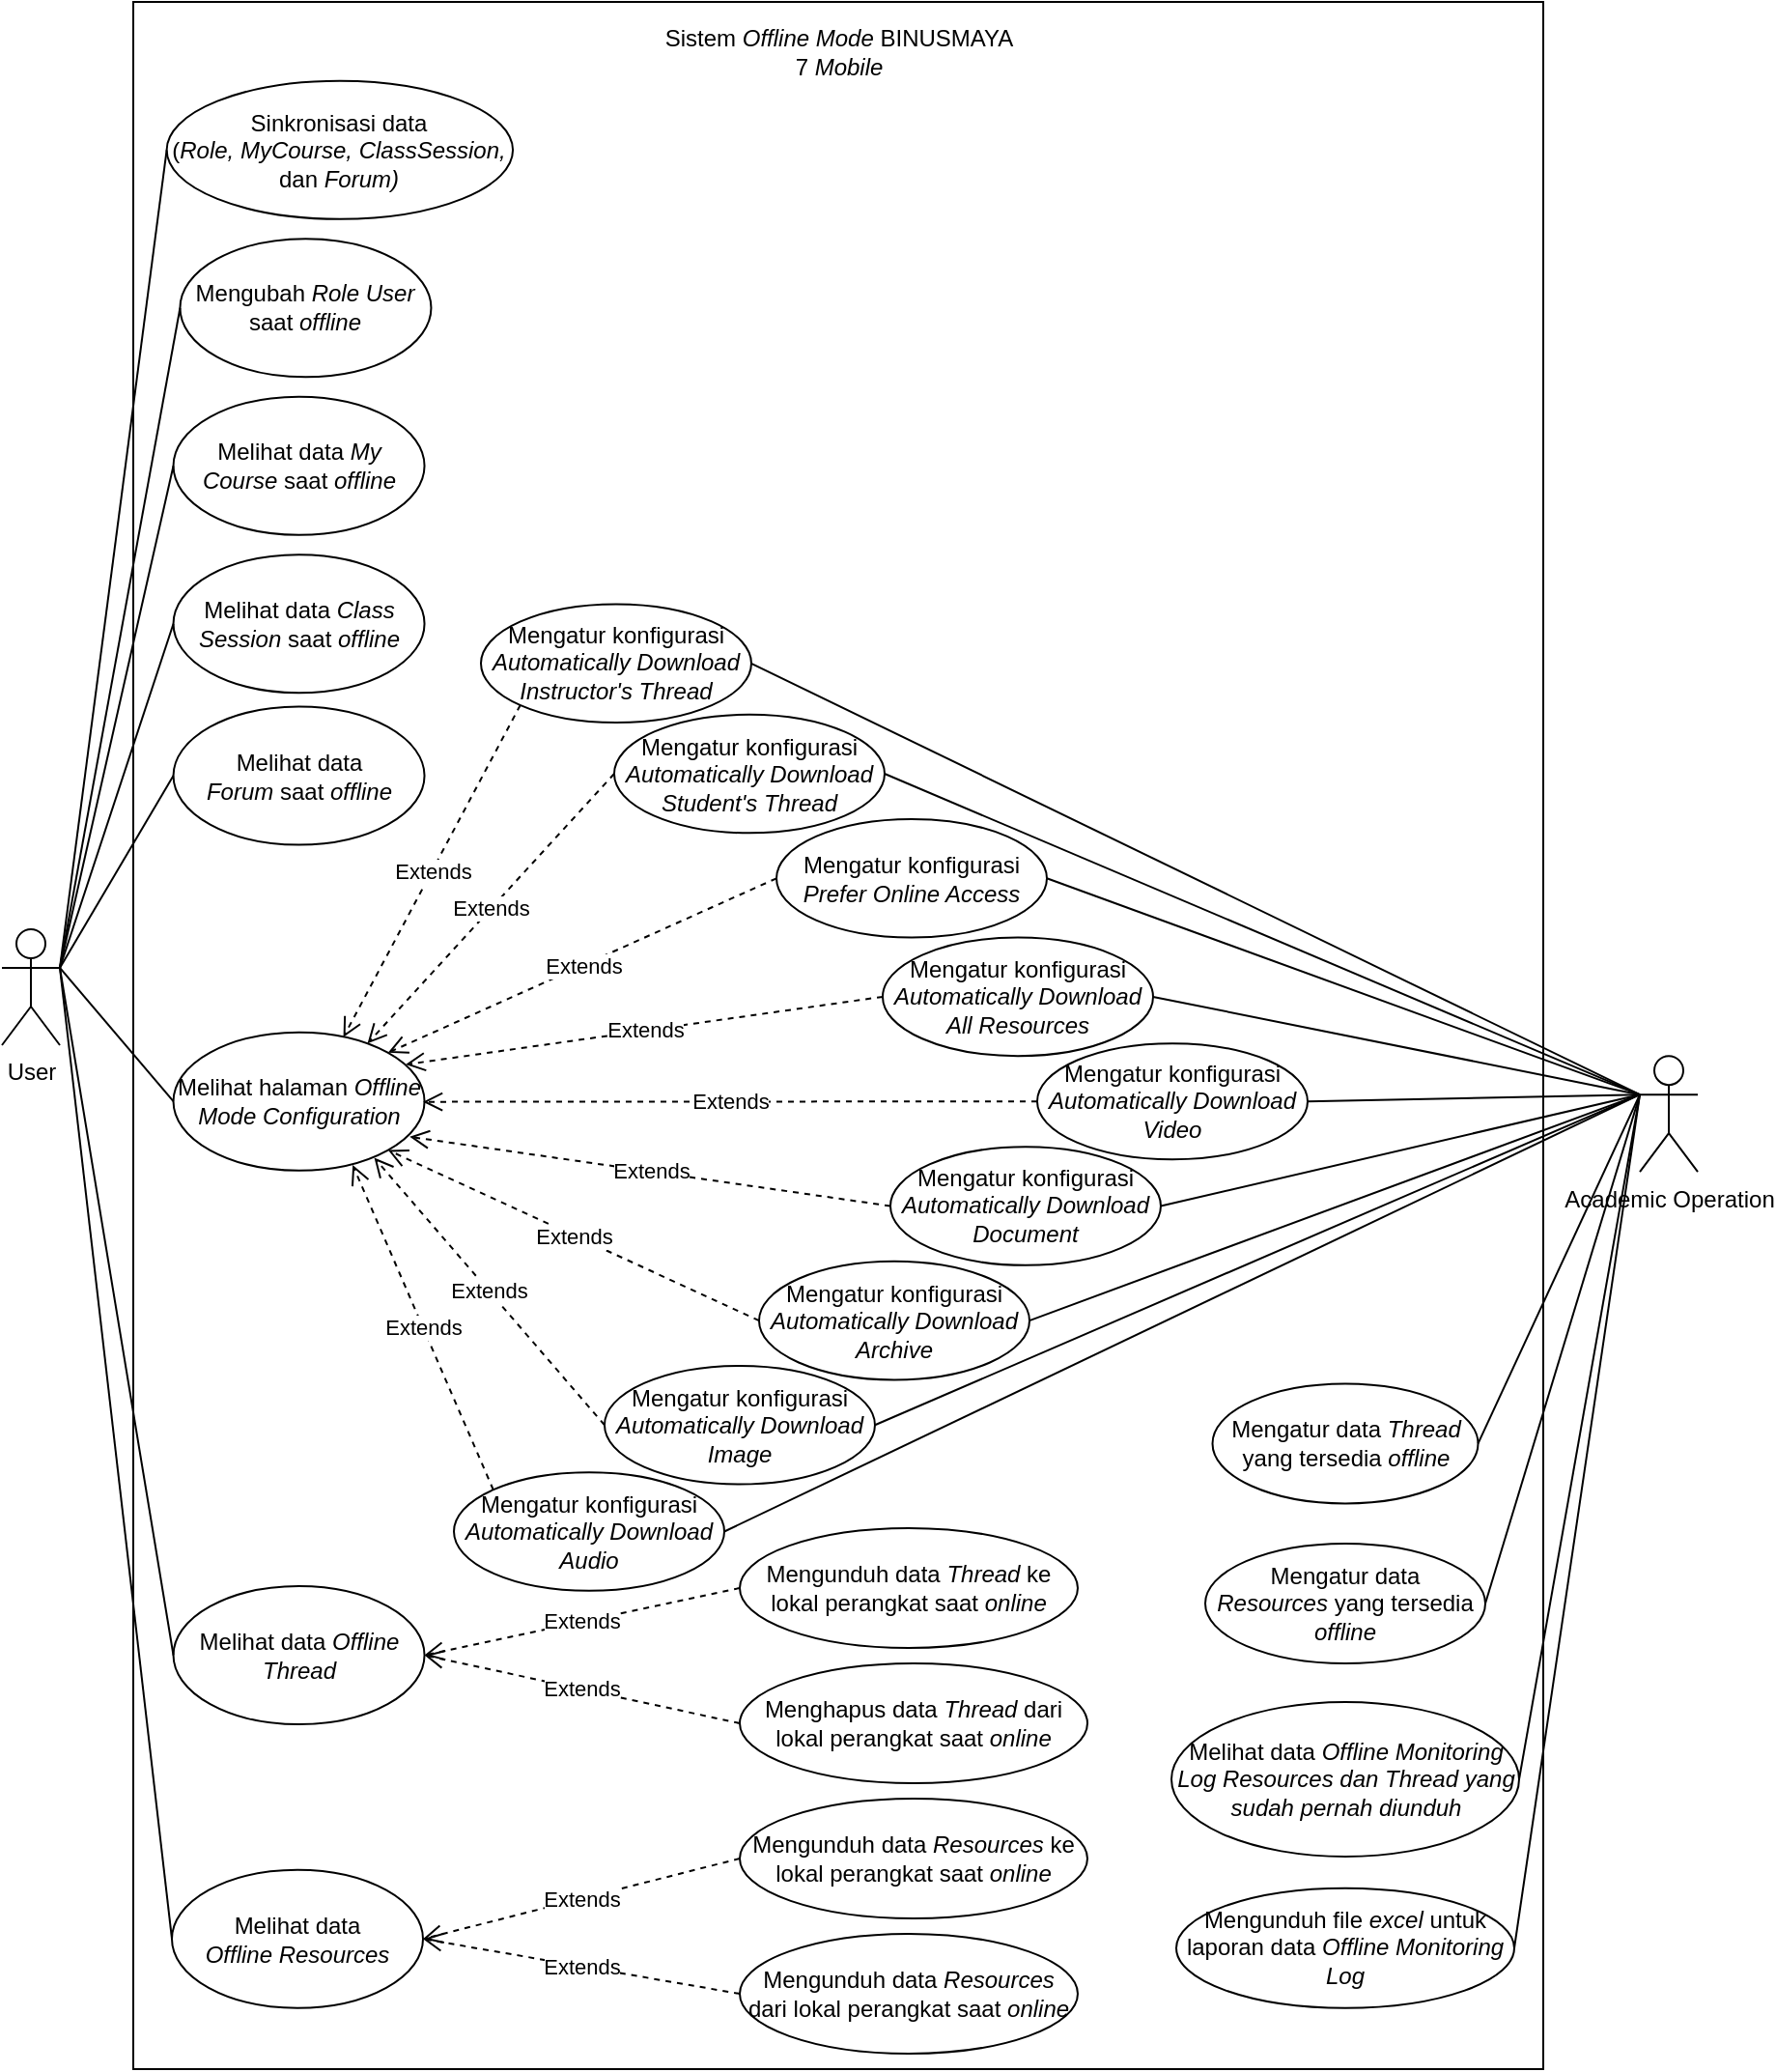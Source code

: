 <mxfile version="20.7.4" type="github">
  <diagram id="KW3WOMyOpie78aPgWBkR" name="Page-1">
    <mxGraphModel dx="1400" dy="1875" grid="1" gridSize="10" guides="1" tooltips="1" connect="1" arrows="1" fold="1" page="1" pageScale="1" pageWidth="850" pageHeight="1100" math="0" shadow="0">
      <root>
        <mxCell id="0" />
        <mxCell id="1" parent="0" />
        <mxCell id="C2JzApIpA7sHAra7oiWG-1" value="User" style="shape=umlActor;verticalLabelPosition=bottom;verticalAlign=top;html=1;outlineConnect=0;" parent="1" vertex="1">
          <mxGeometry x="80" y="440" width="30" height="60" as="geometry" />
        </mxCell>
        <mxCell id="C2JzApIpA7sHAra7oiWG-6" value="" style="group" parent="1" vertex="1" connectable="0">
          <mxGeometry x="148" y="-40" width="840" height="1070" as="geometry" />
        </mxCell>
        <mxCell id="C2JzApIpA7sHAra7oiWG-2" value="" style="rounded=0;whiteSpace=wrap;html=1;flipH=1;" parent="C2JzApIpA7sHAra7oiWG-6" vertex="1">
          <mxGeometry width="730" height="1070" as="geometry" />
        </mxCell>
        <mxCell id="TFS_bIiit2Vcpf-9XEwG-1" value="Sinkronisasi data &lt;br&gt;(&lt;i&gt;Role, MyCourse, ClassSession, &lt;/i&gt;dan&lt;i&gt;&amp;nbsp;Forum)&lt;/i&gt;" style="ellipse;whiteSpace=wrap;html=1;" parent="C2JzApIpA7sHAra7oiWG-6" vertex="1">
          <mxGeometry x="17.31" y="40.87" width="179.23" height="71.522" as="geometry" />
        </mxCell>
        <mxCell id="TFS_bIiit2Vcpf-9XEwG-2" value="Melihat halaman &lt;i&gt;Offline Mode Configuration&lt;/i&gt;" style="ellipse;whiteSpace=wrap;html=1;" parent="C2JzApIpA7sHAra7oiWG-6" vertex="1">
          <mxGeometry x="20.771" y="533.348" width="130" height="71.522" as="geometry" />
        </mxCell>
        <mxCell id="TFS_bIiit2Vcpf-9XEwG-3" value="Mengubah &lt;i&gt;Role&lt;/i&gt;&amp;nbsp;&lt;i&gt;User &lt;/i&gt;saat &lt;i&gt;offline&lt;/i&gt;" style="ellipse;whiteSpace=wrap;html=1;" parent="C2JzApIpA7sHAra7oiWG-6" vertex="1">
          <mxGeometry x="24.228" y="122.609" width="130" height="71.522" as="geometry" />
        </mxCell>
        <mxCell id="TFS_bIiit2Vcpf-9XEwG-4" value="Melihat data &lt;i&gt;My Course&amp;nbsp;&lt;/i&gt;saat &lt;i&gt;offline&lt;/i&gt;" style="ellipse;whiteSpace=wrap;html=1;" parent="C2JzApIpA7sHAra7oiWG-6" vertex="1">
          <mxGeometry x="20.768" y="204.348" width="130" height="71.522" as="geometry" />
        </mxCell>
        <mxCell id="TFS_bIiit2Vcpf-9XEwG-5" value="Melihat data &lt;i&gt;Class Session&amp;nbsp;&lt;/i&gt;saat &lt;i&gt;offline&lt;/i&gt;" style="ellipse;whiteSpace=wrap;html=1;" parent="C2JzApIpA7sHAra7oiWG-6" vertex="1">
          <mxGeometry x="20.769" y="286.087" width="130" height="71.522" as="geometry" />
        </mxCell>
        <mxCell id="TFS_bIiit2Vcpf-9XEwG-6" value="Melihat data &lt;i&gt;Forum&amp;nbsp;&lt;/i&gt;saat &lt;i&gt;offline&lt;/i&gt;" style="ellipse;whiteSpace=wrap;html=1;" parent="C2JzApIpA7sHAra7oiWG-6" vertex="1">
          <mxGeometry x="20.769" y="364.761" width="130" height="71.522" as="geometry" />
        </mxCell>
        <mxCell id="0ePl3oX_ibO8iCisn9cH-1" value="Melihat data &lt;i&gt;Offline Thread&lt;/i&gt;" style="ellipse;whiteSpace=wrap;html=1;" vertex="1" parent="C2JzApIpA7sHAra7oiWG-6">
          <mxGeometry x="20.769" y="820.003" width="130" height="71.522" as="geometry" />
        </mxCell>
        <mxCell id="0ePl3oX_ibO8iCisn9cH-2" value="Melihat data &lt;i&gt;Offline&amp;nbsp;Resources&lt;/i&gt;" style="ellipse;whiteSpace=wrap;html=1;" vertex="1" parent="C2JzApIpA7sHAra7oiWG-6">
          <mxGeometry x="19.998" y="966.851" width="130" height="71.522" as="geometry" />
        </mxCell>
        <mxCell id="0ePl3oX_ibO8iCisn9cH-3" value="Mengatur konfigurasi &lt;i&gt;Automatically Download Instructor&#39;s Thread&lt;/i&gt;" style="ellipse;whiteSpace=wrap;html=1;" vertex="1" parent="C2JzApIpA7sHAra7oiWG-6">
          <mxGeometry x="179.995" y="311.739" width="140" height="61.304" as="geometry" />
        </mxCell>
        <mxCell id="0ePl3oX_ibO8iCisn9cH-4" value="Mengatur konfigurasi &lt;i&gt;Automatically Download Student&#39;s Thread&lt;/i&gt;" style="ellipse;whiteSpace=wrap;html=1;" vertex="1" parent="C2JzApIpA7sHAra7oiWG-6">
          <mxGeometry x="248.995" y="368.87" width="140" height="61.304" as="geometry" />
        </mxCell>
        <mxCell id="0ePl3oX_ibO8iCisn9cH-5" value="Mengatur konfigurasi &lt;i&gt;Automatically Download All Resources&lt;/i&gt;" style="ellipse;whiteSpace=wrap;html=1;" vertex="1" parent="C2JzApIpA7sHAra7oiWG-6">
          <mxGeometry x="387.995" y="484.304" width="140" height="61.304" as="geometry" />
        </mxCell>
        <mxCell id="0ePl3oX_ibO8iCisn9cH-12" value="Mengatur konfigurasi &lt;i&gt;Prefer Online Access&lt;/i&gt;" style="ellipse;whiteSpace=wrap;html=1;" vertex="1" parent="C2JzApIpA7sHAra7oiWG-6">
          <mxGeometry x="333.005" y="423.0" width="140" height="61.304" as="geometry" />
        </mxCell>
        <mxCell id="0ePl3oX_ibO8iCisn9cH-7" value="Mengatur konfigurasi &lt;i&gt;Automatically Download Archive&lt;/i&gt;" style="ellipse;whiteSpace=wrap;html=1;" vertex="1" parent="C2JzApIpA7sHAra7oiWG-6">
          <mxGeometry x="324.002" y="651.913" width="140" height="61.304" as="geometry" />
        </mxCell>
        <mxCell id="0ePl3oX_ibO8iCisn9cH-8" value="Mengatur konfigurasi &lt;i&gt;Automatically Download Document&lt;/i&gt;" style="ellipse;whiteSpace=wrap;html=1;" vertex="1" parent="C2JzApIpA7sHAra7oiWG-6">
          <mxGeometry x="391.992" y="592.609" width="140" height="61.304" as="geometry" />
        </mxCell>
        <mxCell id="0ePl3oX_ibO8iCisn9cH-9" value="Mengatur konfigurasi &lt;i&gt;Automatically Download Image&lt;/i&gt;" style="ellipse;whiteSpace=wrap;html=1;" vertex="1" parent="C2JzApIpA7sHAra7oiWG-6">
          <mxGeometry x="243.992" y="705.978" width="140" height="61.304" as="geometry" />
        </mxCell>
        <mxCell id="0ePl3oX_ibO8iCisn9cH-10" value="Mengatur konfigurasi &lt;i&gt;Automatically Download Audio&lt;/i&gt;" style="ellipse;whiteSpace=wrap;html=1;" vertex="1" parent="C2JzApIpA7sHAra7oiWG-6">
          <mxGeometry x="166.005" y="761.087" width="140" height="61.304" as="geometry" />
        </mxCell>
        <mxCell id="0ePl3oX_ibO8iCisn9cH-23" value="Extends" style="endArrow=open;endSize=8;endFill=0;html=1;rounded=0;dashed=1;exitX=0;exitY=1;exitDx=0;exitDy=0;strokeWidth=1;entryX=0.677;entryY=0.036;entryDx=0;entryDy=0;entryPerimeter=0;" edge="1" parent="C2JzApIpA7sHAra7oiWG-6" source="0ePl3oX_ibO8iCisn9cH-3" target="TFS_bIiit2Vcpf-9XEwG-2">
          <mxGeometry width="160" relative="1" as="geometry">
            <mxPoint x="190" y="715.217" as="sourcePoint" />
            <mxPoint x="350" y="715.217" as="targetPoint" />
          </mxGeometry>
        </mxCell>
        <mxCell id="0ePl3oX_ibO8iCisn9cH-34" value="Extends" style="endArrow=open;endSize=8;endFill=0;html=1;rounded=0;dashed=1;exitX=0;exitY=0.5;exitDx=0;exitDy=0;entryX=0.773;entryY=0.081;entryDx=0;entryDy=0;strokeWidth=1;entryPerimeter=0;" edge="1" parent="C2JzApIpA7sHAra7oiWG-6" source="0ePl3oX_ibO8iCisn9cH-4" target="TFS_bIiit2Vcpf-9XEwG-2">
          <mxGeometry width="160" relative="1" as="geometry">
            <mxPoint x="259.995" y="255.435" as="sourcePoint" />
            <mxPoint x="164.231" y="521.087" as="targetPoint" />
          </mxGeometry>
        </mxCell>
        <mxCell id="0ePl3oX_ibO8iCisn9cH-35" value="Extends" style="endArrow=open;endSize=8;endFill=0;html=1;rounded=0;dashed=1;exitX=0;exitY=0.5;exitDx=0;exitDy=0;entryX=1;entryY=0;entryDx=0;entryDy=0;strokeWidth=1;" edge="1" parent="C2JzApIpA7sHAra7oiWG-6" source="0ePl3oX_ibO8iCisn9cH-12" target="TFS_bIiit2Vcpf-9XEwG-2">
          <mxGeometry width="160" relative="1" as="geometry">
            <mxPoint x="259.995" y="332.065" as="sourcePoint" />
            <mxPoint x="164.231" y="521.087" as="targetPoint" />
          </mxGeometry>
        </mxCell>
        <mxCell id="0ePl3oX_ibO8iCisn9cH-36" value="Extends" style="endArrow=open;endSize=8;endFill=0;html=1;rounded=0;dashed=1;exitX=0;exitY=0.5;exitDx=0;exitDy=0;entryX=0.925;entryY=0.233;entryDx=0;entryDy=0;strokeWidth=1;entryPerimeter=0;" edge="1" parent="C2JzApIpA7sHAra7oiWG-6" source="0ePl3oX_ibO8iCisn9cH-5" target="TFS_bIiit2Vcpf-9XEwG-2">
          <mxGeometry width="160" relative="1" as="geometry">
            <mxPoint x="299.995" y="408.696" as="sourcePoint" />
            <mxPoint x="164.231" y="521.087" as="targetPoint" />
          </mxGeometry>
        </mxCell>
        <mxCell id="0ePl3oX_ibO8iCisn9cH-38" value="Extends" style="endArrow=open;endSize=8;endFill=0;html=1;rounded=0;dashed=1;exitX=0;exitY=0.5;exitDx=0;exitDy=0;entryX=0.941;entryY=0.756;entryDx=0;entryDy=0;strokeWidth=1;entryPerimeter=0;" edge="1" parent="C2JzApIpA7sHAra7oiWG-6" source="0ePl3oX_ibO8iCisn9cH-8" target="TFS_bIiit2Vcpf-9XEwG-2">
          <mxGeometry width="160" relative="1" as="geometry">
            <mxPoint x="299.992" y="551.739" as="sourcePoint" />
            <mxPoint x="164.231" y="521.087" as="targetPoint" />
          </mxGeometry>
        </mxCell>
        <mxCell id="0ePl3oX_ibO8iCisn9cH-39" value="Extends" style="endArrow=open;endSize=8;endFill=0;html=1;rounded=0;dashed=1;exitX=0;exitY=0.5;exitDx=0;exitDy=0;entryX=1;entryY=1;entryDx=0;entryDy=0;strokeWidth=1;" edge="1" parent="C2JzApIpA7sHAra7oiWG-6" source="0ePl3oX_ibO8iCisn9cH-7" target="TFS_bIiit2Vcpf-9XEwG-2">
          <mxGeometry width="160" relative="1" as="geometry">
            <mxPoint x="300.002" y="623.261" as="sourcePoint" />
            <mxPoint x="164.231" y="521.087" as="targetPoint" />
          </mxGeometry>
        </mxCell>
        <mxCell id="0ePl3oX_ibO8iCisn9cH-40" value="Extends" style="endArrow=open;endSize=8;endFill=0;html=1;rounded=0;dashed=1;exitX=0;exitY=0.5;exitDx=0;exitDy=0;entryX=0.8;entryY=0.908;entryDx=0;entryDy=0;strokeWidth=1;entryPerimeter=0;" edge="1" parent="C2JzApIpA7sHAra7oiWG-6" source="0ePl3oX_ibO8iCisn9cH-9" target="TFS_bIiit2Vcpf-9XEwG-2">
          <mxGeometry width="160" relative="1" as="geometry">
            <mxPoint x="300.002" y="694.783" as="sourcePoint" />
            <mxPoint x="145.193" y="546.374" as="targetPoint" />
          </mxGeometry>
        </mxCell>
        <mxCell id="0ePl3oX_ibO8iCisn9cH-41" value="Extends" style="endArrow=open;endSize=8;endFill=0;html=1;rounded=0;dashed=1;exitX=0;exitY=0;exitDx=0;exitDy=0;entryX=0.714;entryY=0.96;entryDx=0;entryDy=0;strokeWidth=1;entryPerimeter=0;" edge="1" parent="C2JzApIpA7sHAra7oiWG-6" source="0ePl3oX_ibO8iCisn9cH-10" target="TFS_bIiit2Vcpf-9XEwG-2">
          <mxGeometry width="160" relative="1" as="geometry">
            <mxPoint x="274.772" y="762.667" as="sourcePoint" />
            <mxPoint x="113.001" y="546.63" as="targetPoint" />
          </mxGeometry>
        </mxCell>
        <mxCell id="0ePl3oX_ibO8iCisn9cH-6" value="Mengatur konfigurasi &lt;i&gt;Automatically Download Video&lt;/i&gt;" style="ellipse;whiteSpace=wrap;html=1;" vertex="1" parent="C2JzApIpA7sHAra7oiWG-6">
          <mxGeometry x="468.002" y="539.11" width="140" height="60" as="geometry" />
        </mxCell>
        <mxCell id="0ePl3oX_ibO8iCisn9cH-37" value="Extends" style="endArrow=open;endSize=8;endFill=0;html=1;rounded=0;dashed=1;exitX=0;exitY=0.5;exitDx=0;exitDy=0;entryX=0.994;entryY=0.503;entryDx=0;entryDy=0;strokeWidth=1;entryPerimeter=0;" edge="1" parent="C2JzApIpA7sHAra7oiWG-6" source="0ePl3oX_ibO8iCisn9cH-6" target="TFS_bIiit2Vcpf-9XEwG-2">
          <mxGeometry width="160" relative="1" as="geometry">
            <mxPoint x="299.995" y="490" as="sourcePoint" />
            <mxPoint x="164.231" y="530" as="targetPoint" />
          </mxGeometry>
        </mxCell>
        <mxCell id="0ePl3oX_ibO8iCisn9cH-47" value="Mengunduh data &lt;i&gt;Thread &lt;/i&gt;ke lokal perangkat saat &lt;i&gt;online&lt;/i&gt;" style="ellipse;whiteSpace=wrap;html=1;" vertex="1" parent="C2JzApIpA7sHAra7oiWG-6">
          <mxGeometry x="313.995" y="789.997" width="175" height="62" as="geometry" />
        </mxCell>
        <mxCell id="0ePl3oX_ibO8iCisn9cH-48" value="Mengunduh data &lt;i&gt;Resources &lt;/i&gt;ke lokal perangkat saat &lt;i&gt;online&lt;/i&gt;" style="ellipse;whiteSpace=wrap;html=1;" vertex="1" parent="C2JzApIpA7sHAra7oiWG-6">
          <mxGeometry x="313.995" y="929.997" width="180" height="62" as="geometry" />
        </mxCell>
        <mxCell id="0ePl3oX_ibO8iCisn9cH-50" value="Menghapus data &lt;i&gt;Thread &lt;/i&gt;dari lokal perangkat saat &lt;i&gt;online&lt;/i&gt;" style="ellipse;whiteSpace=wrap;html=1;" vertex="1" parent="C2JzApIpA7sHAra7oiWG-6">
          <mxGeometry x="314" y="860" width="180" height="62" as="geometry" />
        </mxCell>
        <mxCell id="0ePl3oX_ibO8iCisn9cH-51" value="Extends" style="endArrow=open;endSize=8;endFill=0;html=1;rounded=0;dashed=1;exitX=0;exitY=0.5;exitDx=0;exitDy=0;entryX=1;entryY=0.5;entryDx=0;entryDy=0;strokeWidth=1;" edge="1" parent="C2JzApIpA7sHAra7oiWG-6" source="0ePl3oX_ibO8iCisn9cH-47" target="0ePl3oX_ibO8iCisn9cH-1">
          <mxGeometry width="160" relative="1" as="geometry">
            <mxPoint x="250.005" y="766.087" as="sourcePoint" />
            <mxPoint x="123.591" y="612.009" as="targetPoint" />
          </mxGeometry>
        </mxCell>
        <mxCell id="0ePl3oX_ibO8iCisn9cH-52" value="Extends" style="endArrow=open;endSize=8;endFill=0;html=1;rounded=0;dashed=1;exitX=0;exitY=0.5;exitDx=0;exitDy=0;entryX=1;entryY=0.5;entryDx=0;entryDy=0;strokeWidth=1;" edge="1" parent="C2JzApIpA7sHAra7oiWG-6" source="0ePl3oX_ibO8iCisn9cH-50" target="0ePl3oX_ibO8iCisn9cH-1">
          <mxGeometry width="160" relative="1" as="geometry">
            <mxPoint x="361.995" y="830.997" as="sourcePoint" />
            <mxPoint x="160.769" y="865.764" as="targetPoint" />
          </mxGeometry>
        </mxCell>
        <mxCell id="0ePl3oX_ibO8iCisn9cH-53" value="Mengunduh data &lt;i&gt;Resources &lt;/i&gt;dari lokal perangkat saat &lt;i&gt;online&lt;/i&gt;" style="ellipse;whiteSpace=wrap;html=1;" vertex="1" parent="C2JzApIpA7sHAra7oiWG-6">
          <mxGeometry x="313.995" y="999.997" width="175" height="62" as="geometry" />
        </mxCell>
        <mxCell id="0ePl3oX_ibO8iCisn9cH-54" value="Extends" style="endArrow=open;endSize=8;endFill=0;html=1;rounded=0;dashed=1;exitX=0;exitY=0.5;exitDx=0;exitDy=0;entryX=1;entryY=0.5;entryDx=0;entryDy=0;strokeWidth=1;" edge="1" parent="C2JzApIpA7sHAra7oiWG-6" source="0ePl3oX_ibO8iCisn9cH-48" target="0ePl3oX_ibO8iCisn9cH-2">
          <mxGeometry width="160" relative="1" as="geometry">
            <mxPoint x="361.995" y="830.997" as="sourcePoint" />
            <mxPoint x="160.769" y="865.764" as="targetPoint" />
          </mxGeometry>
        </mxCell>
        <mxCell id="0ePl3oX_ibO8iCisn9cH-55" value="Extends" style="endArrow=open;endSize=8;endFill=0;html=1;rounded=0;dashed=1;exitX=0;exitY=0.5;exitDx=0;exitDy=0;entryX=1;entryY=0.5;entryDx=0;entryDy=0;strokeWidth=1;" edge="1" parent="C2JzApIpA7sHAra7oiWG-6" source="0ePl3oX_ibO8iCisn9cH-53" target="0ePl3oX_ibO8iCisn9cH-2">
          <mxGeometry width="160" relative="1" as="geometry">
            <mxPoint x="361.995" y="970.997" as="sourcePoint" />
            <mxPoint x="159.998" y="1012.612" as="targetPoint" />
          </mxGeometry>
        </mxCell>
        <mxCell id="0ePl3oX_ibO8iCisn9cH-103" value="Mengatur data &lt;i&gt;Thread &lt;/i&gt;yang tersedia &lt;i&gt;offline&lt;/i&gt;" style="ellipse;whiteSpace=wrap;html=1;" vertex="1" parent="C2JzApIpA7sHAra7oiWG-6">
          <mxGeometry x="558.75" y="715.22" width="137.5" height="62" as="geometry" />
        </mxCell>
        <mxCell id="0ePl3oX_ibO8iCisn9cH-104" value="Mengatur data &lt;i&gt;Resources&amp;nbsp;&lt;/i&gt;yang tersedia &lt;i&gt;offline&lt;/i&gt;" style="ellipse;whiteSpace=wrap;html=1;" vertex="1" parent="C2JzApIpA7sHAra7oiWG-6">
          <mxGeometry x="555" y="798" width="145" height="62" as="geometry" />
        </mxCell>
        <mxCell id="0ePl3oX_ibO8iCisn9cH-105" value="Melihat data &lt;i&gt;Offline Monitoring Log Resources dan Thread yang sudah pernah diunduh&lt;/i&gt;" style="ellipse;whiteSpace=wrap;html=1;" vertex="1" parent="C2JzApIpA7sHAra7oiWG-6">
          <mxGeometry x="537.5" y="880" width="180" height="80" as="geometry" />
        </mxCell>
        <mxCell id="0ePl3oX_ibO8iCisn9cH-106" value="Mengunduh file &lt;i&gt;excel&lt;/i&gt;&amp;nbsp;untuk laporan data &lt;i&gt;Offline Monitoring Log&lt;/i&gt;" style="ellipse;whiteSpace=wrap;html=1;" vertex="1" parent="C2JzApIpA7sHAra7oiWG-6">
          <mxGeometry x="539.995" y="976.377" width="175" height="62" as="geometry" />
        </mxCell>
        <mxCell id="C2JzApIpA7sHAra7oiWG-8" value="Academic Operation" style="shape=umlActor;verticalLabelPosition=bottom;verticalAlign=top;html=1;outlineConnect=0;" parent="C2JzApIpA7sHAra7oiWG-6" vertex="1">
          <mxGeometry x="780" y="545.61" width="30" height="60" as="geometry" />
        </mxCell>
        <mxCell id="0ePl3oX_ibO8iCisn9cH-57" style="edgeStyle=none;rounded=0;orthogonalLoop=1;jettySize=auto;html=1;exitX=0;exitY=0.333;exitDx=0;exitDy=0;exitPerimeter=0;entryX=1;entryY=0.5;entryDx=0;entryDy=0;endArrow=none;endFill=0;" edge="1" parent="C2JzApIpA7sHAra7oiWG-6" source="C2JzApIpA7sHAra7oiWG-8" target="0ePl3oX_ibO8iCisn9cH-3">
          <mxGeometry relative="1" as="geometry">
            <mxPoint x="-30" y="510" as="sourcePoint" />
            <mxPoint x="30.769" y="480.522" as="targetPoint" />
          </mxGeometry>
        </mxCell>
        <mxCell id="0ePl3oX_ibO8iCisn9cH-58" style="edgeStyle=none;rounded=0;orthogonalLoop=1;jettySize=auto;html=1;entryX=1;entryY=0.5;entryDx=0;entryDy=0;endArrow=none;endFill=0;exitX=0;exitY=0.333;exitDx=0;exitDy=0;exitPerimeter=0;" edge="1" parent="C2JzApIpA7sHAra7oiWG-6" source="C2JzApIpA7sHAra7oiWG-8" target="0ePl3oX_ibO8iCisn9cH-4">
          <mxGeometry relative="1" as="geometry">
            <mxPoint x="880" y="540" as="sourcePoint" />
            <mxPoint x="329.995" y="427.391" as="targetPoint" />
          </mxGeometry>
        </mxCell>
        <mxCell id="0ePl3oX_ibO8iCisn9cH-59" style="edgeStyle=none;rounded=0;orthogonalLoop=1;jettySize=auto;html=1;entryX=1;entryY=0.5;entryDx=0;entryDy=0;endArrow=none;endFill=0;exitX=0;exitY=0.333;exitDx=0;exitDy=0;exitPerimeter=0;" edge="1" parent="C2JzApIpA7sHAra7oiWG-6" source="C2JzApIpA7sHAra7oiWG-8" target="0ePl3oX_ibO8iCisn9cH-12">
          <mxGeometry relative="1" as="geometry">
            <mxPoint x="950" y="630.0" as="sourcePoint" />
            <mxPoint x="409.995" y="480.522" as="targetPoint" />
          </mxGeometry>
        </mxCell>
        <mxCell id="0ePl3oX_ibO8iCisn9cH-60" style="edgeStyle=none;rounded=0;orthogonalLoop=1;jettySize=auto;html=1;entryX=1;entryY=0.5;entryDx=0;entryDy=0;endArrow=none;endFill=0;exitX=0;exitY=0.333;exitDx=0;exitDy=0;exitPerimeter=0;" edge="1" parent="C2JzApIpA7sHAra7oiWG-6" source="C2JzApIpA7sHAra7oiWG-8" target="0ePl3oX_ibO8iCisn9cH-5">
          <mxGeometry relative="1" as="geometry">
            <mxPoint x="950" y="630.0" as="sourcePoint" />
            <mxPoint x="490.005" y="533.652" as="targetPoint" />
          </mxGeometry>
        </mxCell>
        <mxCell id="0ePl3oX_ibO8iCisn9cH-61" style="edgeStyle=none;rounded=0;orthogonalLoop=1;jettySize=auto;html=1;entryX=1;entryY=0.5;entryDx=0;entryDy=0;endArrow=none;endFill=0;exitX=0;exitY=0.333;exitDx=0;exitDy=0;exitPerimeter=0;" edge="1" parent="C2JzApIpA7sHAra7oiWG-6" source="C2JzApIpA7sHAra7oiWG-8" target="0ePl3oX_ibO8iCisn9cH-6">
          <mxGeometry relative="1" as="geometry">
            <mxPoint x="950" y="630.0" as="sourcePoint" />
            <mxPoint x="541.995" y="594.957" as="targetPoint" />
          </mxGeometry>
        </mxCell>
        <mxCell id="0ePl3oX_ibO8iCisn9cH-62" style="edgeStyle=none;rounded=0;orthogonalLoop=1;jettySize=auto;html=1;entryX=1;entryY=0.5;entryDx=0;entryDy=0;endArrow=none;endFill=0;exitX=0;exitY=0.333;exitDx=0;exitDy=0;exitPerimeter=0;" edge="1" parent="C2JzApIpA7sHAra7oiWG-6" source="C2JzApIpA7sHAra7oiWG-8" target="0ePl3oX_ibO8iCisn9cH-8">
          <mxGeometry relative="1" as="geometry">
            <mxPoint x="950" y="630.0" as="sourcePoint" />
            <mxPoint x="618.002" y="649.11" as="targetPoint" />
          </mxGeometry>
        </mxCell>
        <mxCell id="0ePl3oX_ibO8iCisn9cH-63" style="edgeStyle=none;rounded=0;orthogonalLoop=1;jettySize=auto;html=1;entryX=1;entryY=0.5;entryDx=0;entryDy=0;endArrow=none;endFill=0;exitX=0;exitY=0.333;exitDx=0;exitDy=0;exitPerimeter=0;" edge="1" parent="C2JzApIpA7sHAra7oiWG-6" source="C2JzApIpA7sHAra7oiWG-8" target="0ePl3oX_ibO8iCisn9cH-7">
          <mxGeometry relative="1" as="geometry">
            <mxPoint x="950" y="630.0" as="sourcePoint" />
            <mxPoint x="541.992" y="703.261" as="targetPoint" />
          </mxGeometry>
        </mxCell>
        <mxCell id="0ePl3oX_ibO8iCisn9cH-64" style="edgeStyle=none;rounded=0;orthogonalLoop=1;jettySize=auto;html=1;entryX=1;entryY=0.5;entryDx=0;entryDy=0;endArrow=none;endFill=0;exitX=0;exitY=0.333;exitDx=0;exitDy=0;exitPerimeter=0;" edge="1" parent="C2JzApIpA7sHAra7oiWG-6" source="C2JzApIpA7sHAra7oiWG-8" target="0ePl3oX_ibO8iCisn9cH-9">
          <mxGeometry relative="1" as="geometry">
            <mxPoint x="950" y="630" as="sourcePoint" />
            <mxPoint x="490.002" y="764.565" as="targetPoint" />
          </mxGeometry>
        </mxCell>
        <mxCell id="0ePl3oX_ibO8iCisn9cH-65" style="edgeStyle=none;rounded=0;orthogonalLoop=1;jettySize=auto;html=1;entryX=1;entryY=0.5;entryDx=0;entryDy=0;endArrow=none;endFill=0;exitX=0;exitY=0.333;exitDx=0;exitDy=0;exitPerimeter=0;" edge="1" parent="C2JzApIpA7sHAra7oiWG-6" source="C2JzApIpA7sHAra7oiWG-8" target="0ePl3oX_ibO8iCisn9cH-10">
          <mxGeometry relative="1" as="geometry">
            <mxPoint x="858.01" y="669.11" as="sourcePoint" />
            <mxPoint x="310.002" y="853.74" as="targetPoint" />
          </mxGeometry>
        </mxCell>
        <mxCell id="0ePl3oX_ibO8iCisn9cH-108" style="edgeStyle=none;rounded=0;orthogonalLoop=1;jettySize=auto;html=1;entryX=1;entryY=0.5;entryDx=0;entryDy=0;endArrow=none;endFill=0;exitX=0;exitY=0.333;exitDx=0;exitDy=0;exitPerimeter=0;" edge="1" parent="C2JzApIpA7sHAra7oiWG-6" source="C2JzApIpA7sHAra7oiWG-8" target="0ePl3oX_ibO8iCisn9cH-104">
          <mxGeometry relative="1" as="geometry">
            <mxPoint x="950" y="630" as="sourcePoint" />
            <mxPoint x="774.995" y="840.997" as="targetPoint" />
          </mxGeometry>
        </mxCell>
        <mxCell id="0ePl3oX_ibO8iCisn9cH-110" style="edgeStyle=none;rounded=0;orthogonalLoop=1;jettySize=auto;html=1;entryX=1;entryY=0.5;entryDx=0;entryDy=0;endArrow=none;endFill=0;exitX=0;exitY=0.333;exitDx=0;exitDy=0;exitPerimeter=0;" edge="1" parent="C2JzApIpA7sHAra7oiWG-6" source="C2JzApIpA7sHAra7oiWG-8" target="0ePl3oX_ibO8iCisn9cH-106">
          <mxGeometry relative="1" as="geometry">
            <mxPoint x="960" y="640" as="sourcePoint" />
            <mxPoint x="807.5" y="1002.52" as="targetPoint" />
          </mxGeometry>
        </mxCell>
        <mxCell id="0ePl3oX_ibO8iCisn9cH-109" style="edgeStyle=none;rounded=0;orthogonalLoop=1;jettySize=auto;html=1;entryX=1;entryY=0.5;entryDx=0;entryDy=0;endArrow=none;endFill=0;exitX=0;exitY=0.333;exitDx=0;exitDy=0;exitPerimeter=0;" edge="1" parent="C2JzApIpA7sHAra7oiWG-6" source="C2JzApIpA7sHAra7oiWG-8" target="0ePl3oX_ibO8iCisn9cH-105">
          <mxGeometry relative="1" as="geometry">
            <mxPoint x="940" y="620" as="sourcePoint" />
            <mxPoint x="782.5" y="921" as="targetPoint" />
          </mxGeometry>
        </mxCell>
        <mxCell id="0ePl3oX_ibO8iCisn9cH-107" style="edgeStyle=none;rounded=0;orthogonalLoop=1;jettySize=auto;html=1;entryX=1;entryY=0.5;entryDx=0;entryDy=0;endArrow=none;endFill=0;exitX=0;exitY=0.333;exitDx=0;exitDy=0;exitPerimeter=0;" edge="1" parent="C2JzApIpA7sHAra7oiWG-6" source="C2JzApIpA7sHAra7oiWG-8" target="0ePl3oX_ibO8iCisn9cH-103">
          <mxGeometry relative="1" as="geometry">
            <mxPoint x="940" y="620" as="sourcePoint" />
            <mxPoint x="320.005" y="866.739" as="targetPoint" />
          </mxGeometry>
        </mxCell>
        <mxCell id="C2JzApIpA7sHAra7oiWG-3" value="Sistem&lt;i&gt; Offline Mode &lt;/i&gt;BINUSMAYA 7 &lt;i&gt;Mobile&lt;/i&gt;" style="text;html=1;strokeColor=none;fillColor=none;align=center;verticalAlign=middle;whiteSpace=wrap;rounded=0;flipH=1;" parent="C2JzApIpA7sHAra7oiWG-6" vertex="1">
          <mxGeometry x="273.615" y="-0.005" width="182.769" height="51.087" as="geometry" />
        </mxCell>
        <mxCell id="0ePl3oX_ibO8iCisn9cH-13" style="rounded=0;orthogonalLoop=1;jettySize=auto;html=1;exitX=1;exitY=0.333;exitDx=0;exitDy=0;exitPerimeter=0;entryX=0;entryY=0.5;entryDx=0;entryDy=0;endArrow=none;endFill=0;" edge="1" parent="1" source="C2JzApIpA7sHAra7oiWG-1" target="TFS_bIiit2Vcpf-9XEwG-1">
          <mxGeometry relative="1" as="geometry" />
        </mxCell>
        <mxCell id="0ePl3oX_ibO8iCisn9cH-14" style="edgeStyle=none;rounded=0;orthogonalLoop=1;jettySize=auto;html=1;exitX=1;exitY=0.333;exitDx=0;exitDy=0;exitPerimeter=0;entryX=0;entryY=0.5;entryDx=0;entryDy=0;endArrow=none;endFill=0;" edge="1" parent="1" source="C2JzApIpA7sHAra7oiWG-1" target="TFS_bIiit2Vcpf-9XEwG-3">
          <mxGeometry relative="1" as="geometry" />
        </mxCell>
        <mxCell id="0ePl3oX_ibO8iCisn9cH-15" style="edgeStyle=none;rounded=0;orthogonalLoop=1;jettySize=auto;html=1;exitX=1;exitY=0.333;exitDx=0;exitDy=0;exitPerimeter=0;entryX=0;entryY=0.5;entryDx=0;entryDy=0;endArrow=none;endFill=0;" edge="1" parent="1" source="C2JzApIpA7sHAra7oiWG-1" target="TFS_bIiit2Vcpf-9XEwG-5">
          <mxGeometry relative="1" as="geometry" />
        </mxCell>
        <mxCell id="0ePl3oX_ibO8iCisn9cH-16" style="edgeStyle=none;rounded=0;orthogonalLoop=1;jettySize=auto;html=1;exitX=1;exitY=0.333;exitDx=0;exitDy=0;exitPerimeter=0;entryX=0;entryY=0.5;entryDx=0;entryDy=0;endArrow=none;endFill=0;" edge="1" parent="1" source="C2JzApIpA7sHAra7oiWG-1" target="TFS_bIiit2Vcpf-9XEwG-4">
          <mxGeometry relative="1" as="geometry" />
        </mxCell>
        <mxCell id="0ePl3oX_ibO8iCisn9cH-17" style="edgeStyle=none;rounded=0;orthogonalLoop=1;jettySize=auto;html=1;exitX=1;exitY=0.333;exitDx=0;exitDy=0;exitPerimeter=0;entryX=0;entryY=0.5;entryDx=0;entryDy=0;endArrow=none;endFill=0;" edge="1" parent="1" source="C2JzApIpA7sHAra7oiWG-1" target="TFS_bIiit2Vcpf-9XEwG-6">
          <mxGeometry relative="1" as="geometry" />
        </mxCell>
        <mxCell id="0ePl3oX_ibO8iCisn9cH-19" style="edgeStyle=none;rounded=0;orthogonalLoop=1;jettySize=auto;html=1;exitX=1;exitY=0.333;exitDx=0;exitDy=0;exitPerimeter=0;entryX=0;entryY=0.5;entryDx=0;entryDy=0;endArrow=none;endFill=0;" edge="1" parent="1" source="C2JzApIpA7sHAra7oiWG-1" target="0ePl3oX_ibO8iCisn9cH-1">
          <mxGeometry relative="1" as="geometry" />
        </mxCell>
        <mxCell id="0ePl3oX_ibO8iCisn9cH-18" style="edgeStyle=none;rounded=0;orthogonalLoop=1;jettySize=auto;html=1;exitX=1;exitY=0.333;exitDx=0;exitDy=0;exitPerimeter=0;entryX=0;entryY=0.5;entryDx=0;entryDy=0;endArrow=none;endFill=0;" edge="1" parent="1" source="C2JzApIpA7sHAra7oiWG-1" target="TFS_bIiit2Vcpf-9XEwG-2">
          <mxGeometry relative="1" as="geometry" />
        </mxCell>
        <mxCell id="0ePl3oX_ibO8iCisn9cH-33" style="edgeStyle=none;rounded=0;orthogonalLoop=1;jettySize=auto;html=1;exitX=1;exitY=0.333;exitDx=0;exitDy=0;exitPerimeter=0;entryX=0;entryY=0.5;entryDx=0;entryDy=0;endArrow=none;endFill=0;" edge="1" parent="1" source="C2JzApIpA7sHAra7oiWG-1" target="0ePl3oX_ibO8iCisn9cH-2">
          <mxGeometry relative="1" as="geometry">
            <mxPoint x="120" y="470" as="sourcePoint" />
            <mxPoint x="180.769" y="785.0" as="targetPoint" />
          </mxGeometry>
        </mxCell>
      </root>
    </mxGraphModel>
  </diagram>
</mxfile>
